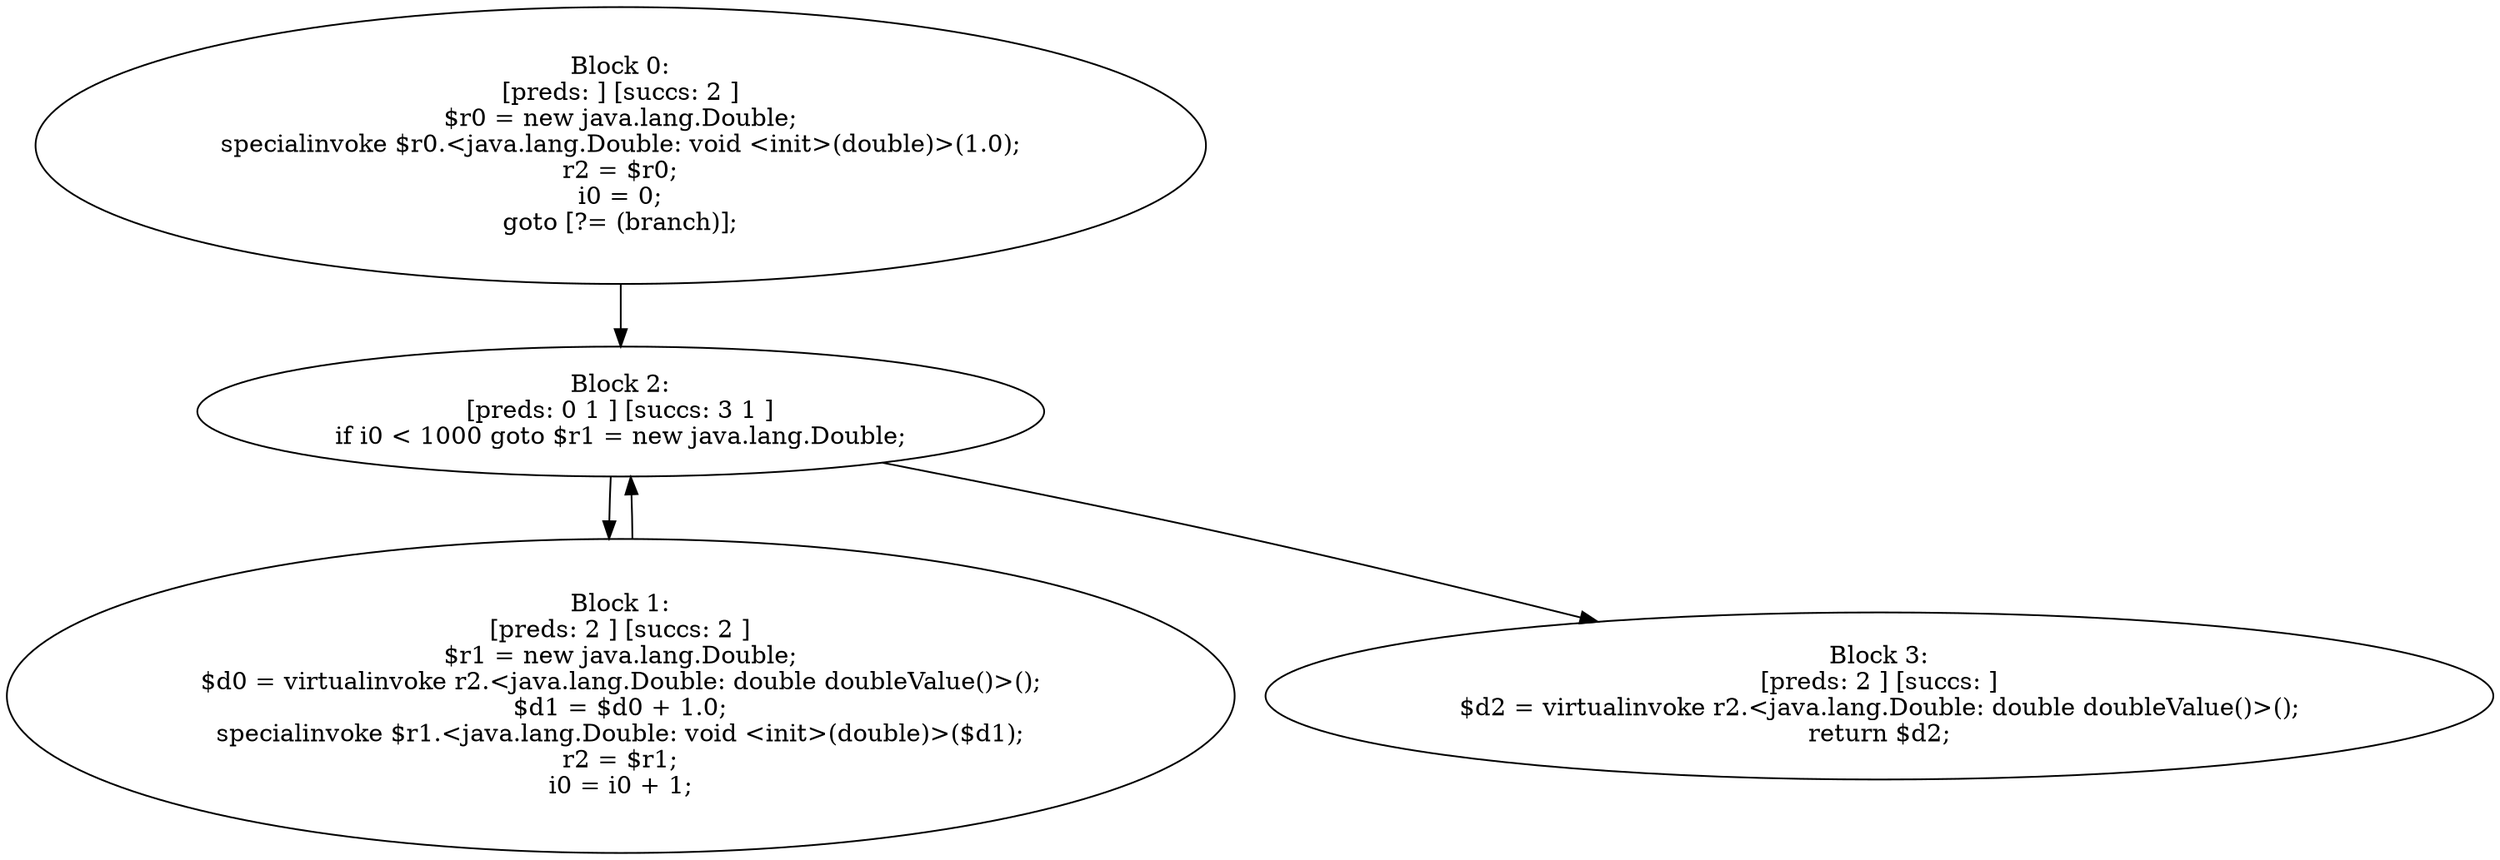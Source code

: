 digraph "unitGraph" {
    "Block 0:
[preds: ] [succs: 2 ]
$r0 = new java.lang.Double;
specialinvoke $r0.<java.lang.Double: void <init>(double)>(1.0);
r2 = $r0;
i0 = 0;
goto [?= (branch)];
"
    "Block 1:
[preds: 2 ] [succs: 2 ]
$r1 = new java.lang.Double;
$d0 = virtualinvoke r2.<java.lang.Double: double doubleValue()>();
$d1 = $d0 + 1.0;
specialinvoke $r1.<java.lang.Double: void <init>(double)>($d1);
r2 = $r1;
i0 = i0 + 1;
"
    "Block 2:
[preds: 0 1 ] [succs: 3 1 ]
if i0 < 1000 goto $r1 = new java.lang.Double;
"
    "Block 3:
[preds: 2 ] [succs: ]
$d2 = virtualinvoke r2.<java.lang.Double: double doubleValue()>();
return $d2;
"
    "Block 0:
[preds: ] [succs: 2 ]
$r0 = new java.lang.Double;
specialinvoke $r0.<java.lang.Double: void <init>(double)>(1.0);
r2 = $r0;
i0 = 0;
goto [?= (branch)];
"->"Block 2:
[preds: 0 1 ] [succs: 3 1 ]
if i0 < 1000 goto $r1 = new java.lang.Double;
";
    "Block 1:
[preds: 2 ] [succs: 2 ]
$r1 = new java.lang.Double;
$d0 = virtualinvoke r2.<java.lang.Double: double doubleValue()>();
$d1 = $d0 + 1.0;
specialinvoke $r1.<java.lang.Double: void <init>(double)>($d1);
r2 = $r1;
i0 = i0 + 1;
"->"Block 2:
[preds: 0 1 ] [succs: 3 1 ]
if i0 < 1000 goto $r1 = new java.lang.Double;
";
    "Block 2:
[preds: 0 1 ] [succs: 3 1 ]
if i0 < 1000 goto $r1 = new java.lang.Double;
"->"Block 3:
[preds: 2 ] [succs: ]
$d2 = virtualinvoke r2.<java.lang.Double: double doubleValue()>();
return $d2;
";
    "Block 2:
[preds: 0 1 ] [succs: 3 1 ]
if i0 < 1000 goto $r1 = new java.lang.Double;
"->"Block 1:
[preds: 2 ] [succs: 2 ]
$r1 = new java.lang.Double;
$d0 = virtualinvoke r2.<java.lang.Double: double doubleValue()>();
$d1 = $d0 + 1.0;
specialinvoke $r1.<java.lang.Double: void <init>(double)>($d1);
r2 = $r1;
i0 = i0 + 1;
";
}
